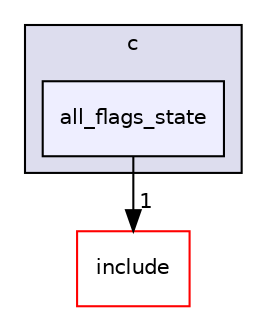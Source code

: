 digraph "src/bindings/c/all_flags_state" {
  compound=true
  node [ fontsize="10", fontname="Helvetica"];
  edge [ labelfontsize="10", labelfontname="Helvetica"];
  subgraph clusterdir_ff1f8ac2fd1de7ffecea0606df1f2c76 {
    graph [ bgcolor="#ddddee", pencolor="black", label="c" fontname="Helvetica", fontsize="10", URL="dir_ff1f8ac2fd1de7ffecea0606df1f2c76.html"]
  dir_1cbcc63836413b9a02fe24c4ed0242fb [shape=box, label="all_flags_state", style="filled", fillcolor="#eeeeff", pencolor="black", URL="dir_1cbcc63836413b9a02fe24c4ed0242fb.html"];
  }
  dir_64935be2e6acbe67e7af58c3c88223ed [shape=box label="include" fillcolor="white" style="filled" color="red" URL="dir_64935be2e6acbe67e7af58c3c88223ed.html"];
  dir_1cbcc63836413b9a02fe24c4ed0242fb->dir_64935be2e6acbe67e7af58c3c88223ed [headlabel="1", labeldistance=1.5 headhref="dir_000051_000027.html"];
}
